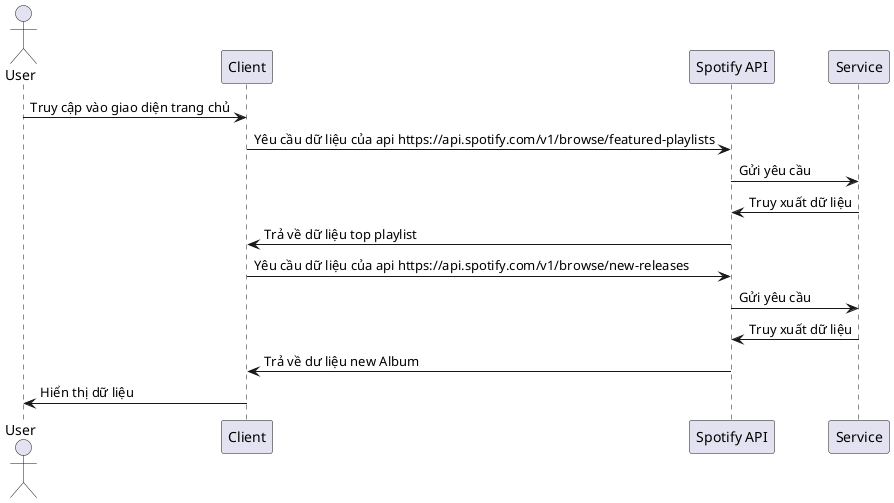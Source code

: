 @startuml
actor User
participant "Client" as Client
participant "Spotify API" as Spotify
participant "Service" as Service


User -> Client: Truy cập vào giao diện trang chủ
Client -> Spotify: Yêu cầu dữ liệu của api https://api.spotify.com/v1/browse/featured-playlists
Spotify -> Service: Gửi yêu cầu 
Service -> Spotify: Truy xuất dữ liệu
Spotify -> Client: Trả về dữ liệu top playlist
Client -> Spotify: Yêu cầu dữ liệu của api https://api.spotify.com/v1/browse/new-releases
Spotify -> Service: Gửi yêu cầu
Service -> Spotify: Truy xuất dữ liệu
Spotify -> Client: Trả về dư liệu new Album 
Client -> User: Hiển thị dữ liệu

@enduml